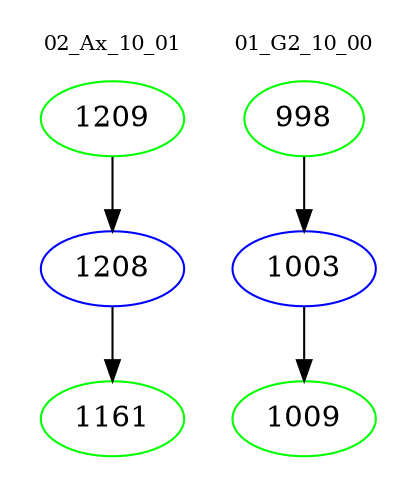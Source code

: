 digraph{
subgraph cluster_0 {
color = white
label = "02_Ax_10_01";
fontsize=10;
T0_1209 [label="1209", color="green"]
T0_1209 -> T0_1208 [color="black"]
T0_1208 [label="1208", color="blue"]
T0_1208 -> T0_1161 [color="black"]
T0_1161 [label="1161", color="green"]
}
subgraph cluster_1 {
color = white
label = "01_G2_10_00";
fontsize=10;
T1_998 [label="998", color="green"]
T1_998 -> T1_1003 [color="black"]
T1_1003 [label="1003", color="blue"]
T1_1003 -> T1_1009 [color="black"]
T1_1009 [label="1009", color="green"]
}
}
